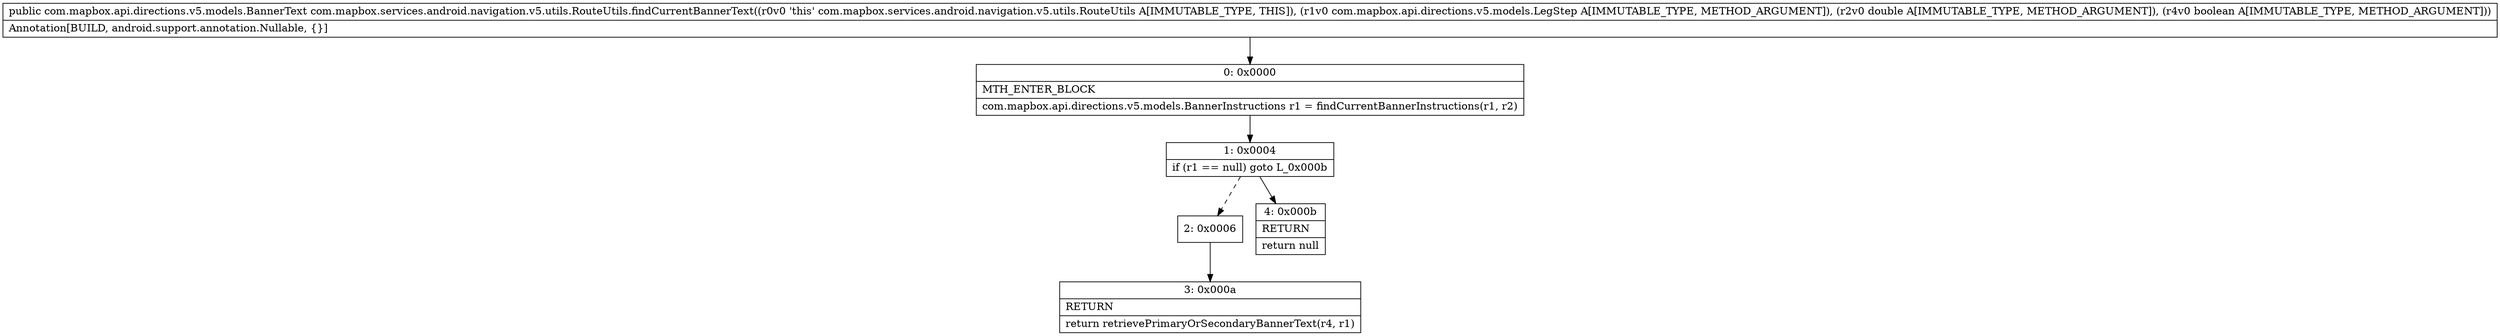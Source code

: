 digraph "CFG forcom.mapbox.services.android.navigation.v5.utils.RouteUtils.findCurrentBannerText(Lcom\/mapbox\/api\/directions\/v5\/models\/LegStep;DZ)Lcom\/mapbox\/api\/directions\/v5\/models\/BannerText;" {
Node_0 [shape=record,label="{0\:\ 0x0000|MTH_ENTER_BLOCK\l|com.mapbox.api.directions.v5.models.BannerInstructions r1 = findCurrentBannerInstructions(r1, r2)\l}"];
Node_1 [shape=record,label="{1\:\ 0x0004|if (r1 == null) goto L_0x000b\l}"];
Node_2 [shape=record,label="{2\:\ 0x0006}"];
Node_3 [shape=record,label="{3\:\ 0x000a|RETURN\l|return retrievePrimaryOrSecondaryBannerText(r4, r1)\l}"];
Node_4 [shape=record,label="{4\:\ 0x000b|RETURN\l|return null\l}"];
MethodNode[shape=record,label="{public com.mapbox.api.directions.v5.models.BannerText com.mapbox.services.android.navigation.v5.utils.RouteUtils.findCurrentBannerText((r0v0 'this' com.mapbox.services.android.navigation.v5.utils.RouteUtils A[IMMUTABLE_TYPE, THIS]), (r1v0 com.mapbox.api.directions.v5.models.LegStep A[IMMUTABLE_TYPE, METHOD_ARGUMENT]), (r2v0 double A[IMMUTABLE_TYPE, METHOD_ARGUMENT]), (r4v0 boolean A[IMMUTABLE_TYPE, METHOD_ARGUMENT]))  | Annotation[BUILD, android.support.annotation.Nullable, \{\}]\l}"];
MethodNode -> Node_0;
Node_0 -> Node_1;
Node_1 -> Node_2[style=dashed];
Node_1 -> Node_4;
Node_2 -> Node_3;
}

